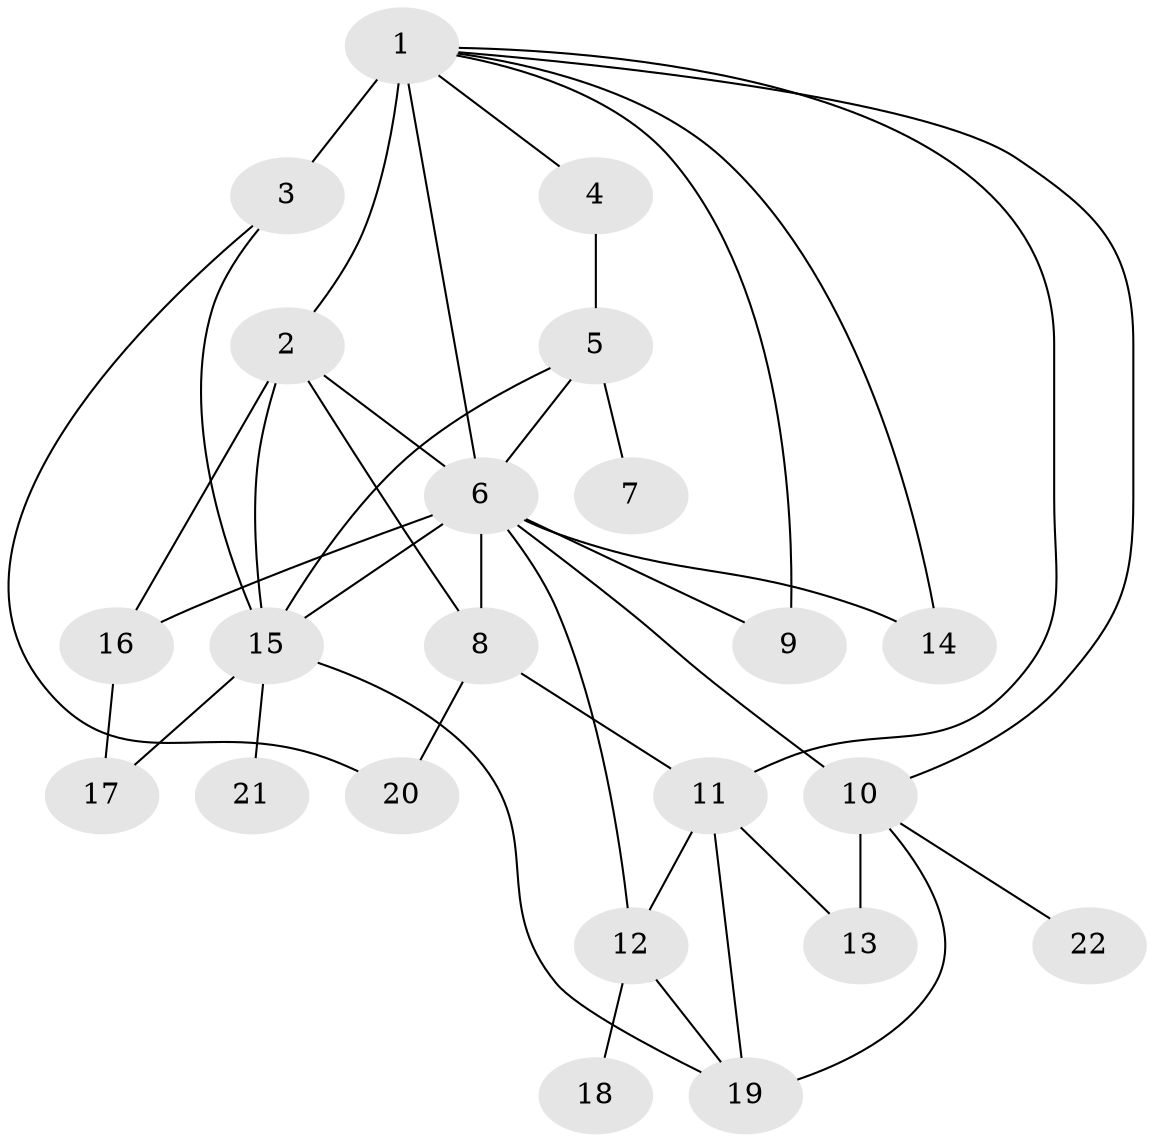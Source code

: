 // original degree distribution, {16: 0.0136986301369863, 10: 0.0136986301369863, 3: 0.0958904109589041, 5: 0.0136986301369863, 31: 0.0136986301369863, 2: 0.1780821917808219, 1: 0.5753424657534246, 9: 0.0273972602739726, 7: 0.0136986301369863, 6: 0.0136986301369863, 4: 0.0410958904109589}
// Generated by graph-tools (version 1.1) at 2025/50/03/04/25 22:50:41]
// undirected, 22 vertices, 39 edges
graph export_dot {
  node [color=gray90,style=filled];
  1;
  2;
  3;
  4;
  5;
  6;
  7;
  8;
  9;
  10;
  11;
  12;
  13;
  14;
  15;
  16;
  17;
  18;
  19;
  20;
  21;
  22;
  1 -- 2 [weight=1.0];
  1 -- 3 [weight=6.0];
  1 -- 4 [weight=1.0];
  1 -- 6 [weight=1.0];
  1 -- 9 [weight=1.0];
  1 -- 10 [weight=1.0];
  1 -- 11 [weight=1.0];
  1 -- 14 [weight=1.0];
  2 -- 6 [weight=1.0];
  2 -- 8 [weight=1.0];
  2 -- 15 [weight=1.0];
  2 -- 16 [weight=1.0];
  3 -- 15 [weight=1.0];
  3 -- 20 [weight=1.0];
  4 -- 5 [weight=1.0];
  5 -- 6 [weight=1.0];
  5 -- 7 [weight=1.0];
  5 -- 15 [weight=1.0];
  6 -- 8 [weight=17.0];
  6 -- 9 [weight=1.0];
  6 -- 10 [weight=1.0];
  6 -- 12 [weight=1.0];
  6 -- 14 [weight=1.0];
  6 -- 15 [weight=1.0];
  6 -- 16 [weight=1.0];
  8 -- 11 [weight=1.0];
  8 -- 20 [weight=1.0];
  10 -- 13 [weight=3.0];
  10 -- 19 [weight=1.0];
  10 -- 22 [weight=1.0];
  11 -- 12 [weight=2.0];
  11 -- 13 [weight=1.0];
  11 -- 19 [weight=1.0];
  12 -- 18 [weight=1.0];
  12 -- 19 [weight=1.0];
  15 -- 17 [weight=1.0];
  15 -- 19 [weight=1.0];
  15 -- 21 [weight=1.0];
  16 -- 17 [weight=1.0];
}
